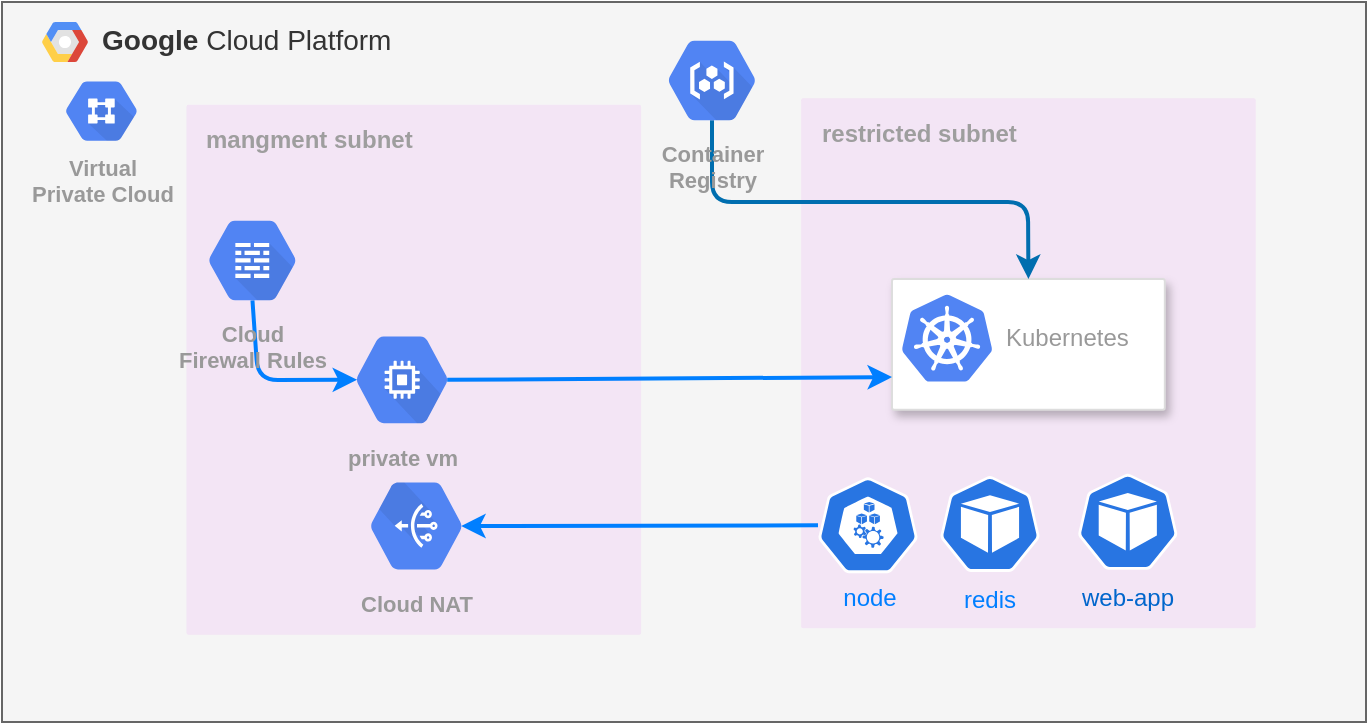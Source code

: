 <mxfile>
    <diagram id="JFRIV0jbxDKy48W-Hz-H" name="Page-1">
        <mxGraphModel dx="1399" dy="409" grid="1" gridSize="10" guides="1" tooltips="1" connect="1" arrows="1" fold="1" page="1" pageScale="1" pageWidth="850" pageHeight="1100" math="0" shadow="0">
            <root>
                <mxCell id="0"/>
                <mxCell id="1" parent="0"/>
                <mxCell id="31" value="&lt;b&gt;Google &lt;/b&gt;Cloud Platform" style="shadow=0;fontSize=14;align=left;spacing=10;9E9E9E;verticalAlign=top;spacingTop=-4;fontStyle=0;spacingLeft=40;html=1;fillColor=#f5f5f5;fontColor=#333333;strokeColor=#666666;" parent="1" vertex="1">
                    <mxGeometry x="-278" y="88" width="682" height="360" as="geometry"/>
                </mxCell>
                <mxCell id="32" value="" style="shape=mxgraph.gcp2.google_cloud_platform;fillColor=#F6F6F6;strokeColor=none;shadow=0;gradientColor=none;" parent="31" vertex="1">
                    <mxGeometry width="23" height="20" relative="1" as="geometry">
                        <mxPoint x="20" y="10" as="offset"/>
                    </mxGeometry>
                </mxCell>
                <mxCell id="79" value="&lt;b&gt;mangment subnet&lt;/b&gt;" style="sketch=0;points=[[0,0,0],[0.25,0,0],[0.5,0,0],[0.75,0,0],[1,0,0],[1,0.25,0],[1,0.5,0],[1,0.75,0],[1,1,0],[0.75,1,0],[0.5,1,0],[0.25,1,0],[0,1,0],[0,0.75,0],[0,0.5,0],[0,0.25,0]];rounded=1;absoluteArcSize=1;arcSize=2;html=1;strokeColor=none;gradientColor=none;shadow=0;dashed=0;fontSize=12;fontColor=#9E9E9E;align=left;verticalAlign=top;spacing=10;spacingTop=-4;fillColor=#F3E5F5;" parent="31" vertex="1">
                    <mxGeometry x="92.232" y="51.425" width="227.333" height="264.938" as="geometry"/>
                </mxCell>
                <mxCell id="85" value="&lt;b&gt;restricted subnet&lt;/b&gt;" style="sketch=0;points=[[0,0,0],[0.25,0,0],[0.5,0,0],[0.75,0,0],[1,0,0],[1,0.25,0],[1,0.5,0],[1,0.75,0],[1,1,0],[0.75,1,0],[0.5,1,0],[0.25,1,0],[0,1,0],[0,0.75,0],[0,0.5,0],[0,0.25,0]];rounded=1;absoluteArcSize=1;arcSize=2;html=1;strokeColor=none;gradientColor=none;shadow=0;dashed=0;fontSize=12;fontColor=#9E9E9E;align=left;verticalAlign=top;spacing=10;spacingTop=-4;fillColor=#F3E5F5;" parent="31" vertex="1">
                    <mxGeometry x="399.54" y="48.153" width="227.333" height="264.938" as="geometry"/>
                </mxCell>
                <mxCell id="88" value="Virtual&#10;Private Cloud" style="sketch=0;html=1;fillColor=#5184F3;strokeColor=none;verticalAlign=top;labelPosition=center;verticalLabelPosition=bottom;align=center;spacingTop=-6;fontSize=11;fontStyle=1;fontColor=#999999;shape=mxgraph.gcp2.hexIcon;prIcon=virtual_private_cloud" parent="31" vertex="1">
                    <mxGeometry x="22.689" y="32.727" width="54.13" height="43.636" as="geometry"/>
                </mxCell>
                <mxCell id="118" style="edgeStyle=none;html=1;entryX=0.175;entryY=0.5;entryDx=0;entryDy=0;entryPerimeter=0;strokeColor=#007FFF;strokeWidth=2;" edge="1" parent="31" source="116" target="91">
                    <mxGeometry relative="1" as="geometry">
                        <mxPoint x="334.114" y="264.62" as="sourcePoint"/>
                    </mxGeometry>
                </mxCell>
                <mxCell id="91" value="Cloud NAT" style="sketch=0;html=1;fillColor=#5184F3;strokeColor=none;verticalAlign=top;labelPosition=center;verticalLabelPosition=bottom;align=center;spacingTop=-6;fontSize=11;fontStyle=1;fontColor=#999999;shape=mxgraph.gcp2.hexIcon;prIcon=cloud_nat;direction=west;" parent="31" vertex="1">
                    <mxGeometry x="172.452" y="230.091" width="69.249" height="63.818" as="geometry"/>
                </mxCell>
                <mxCell id="95" value="" style="strokeColor=#dddddd;shadow=1;strokeWidth=1;rounded=1;absoluteArcSize=1;arcSize=2;" parent="31" vertex="1">
                    <mxGeometry x="445.01" y="138.455" width="136.4" height="65.455" as="geometry"/>
                </mxCell>
                <mxCell id="96" value="Kubernetes" style="sketch=0;dashed=0;connectable=0;html=1;fillColor=#5184F3;strokeColor=none;shape=mxgraph.gcp2.kubernetes_logo;part=1;labelPosition=right;verticalLabelPosition=middle;align=left;verticalAlign=middle;spacingLeft=5;fontColor=#999999;fontSize=12;" parent="95" vertex="1">
                    <mxGeometry width="45" height="43.65" relative="1" as="geometry">
                        <mxPoint x="5" y="7.675" as="offset"/>
                    </mxGeometry>
                </mxCell>
                <mxCell id="100" style="edgeStyle=none;html=1;exitX=0.5;exitY=0.84;exitDx=0;exitDy=0;exitPerimeter=0;entryX=0.5;entryY=0;entryDx=0;entryDy=0;strokeWidth=2;fillColor=#1ba1e2;strokeColor=#006EAF;" parent="31" source="99" target="95" edge="1">
                    <mxGeometry relative="1" as="geometry">
                        <Array as="points">
                            <mxPoint x="355" y="100"/>
                            <mxPoint x="513" y="100"/>
                        </Array>
                    </mxGeometry>
                </mxCell>
                <mxCell id="99" value="Container&#10;Registry" style="sketch=0;html=1;fillColor=#5184F3;strokeColor=none;verticalAlign=top;labelPosition=center;verticalLabelPosition=bottom;align=center;spacingTop=-6;fontSize=11;fontStyle=1;fontColor=#999999;shape=mxgraph.gcp2.hexIcon;prIcon=container_registry" parent="31" vertex="1">
                    <mxGeometry x="322" y="10" width="66" height="58.5" as="geometry"/>
                </mxCell>
                <mxCell id="103" value="" style="group;" parent="31" vertex="1" connectable="0">
                    <mxGeometry x="464" y="237.0" width="60" height="77.18" as="geometry"/>
                </mxCell>
                <mxCell id="101" value="" style="sketch=0;html=1;dashed=0;whitespace=wrap;fillColor=#2875E2;strokeColor=#ffffff;points=[[0.005,0.63,0],[0.1,0.2,0],[0.9,0.2,0],[0.5,0,0],[0.995,0.63,0],[0.72,0.99,0],[0.5,1,0],[0.28,0.99,0]];shape=mxgraph.kubernetes.icon;prIcon=pod" parent="103" vertex="1">
                    <mxGeometry x="5" width="50" height="48" as="geometry"/>
                </mxCell>
                <mxCell id="102" value="&lt;font color=&quot;#007fff&quot;&gt;redis&lt;/font&gt;" style="text;html=1;align=center;verticalAlign=middle;whiteSpace=wrap;rounded=0;" parent="103" vertex="1">
                    <mxGeometry y="47.18" width="60" height="30" as="geometry"/>
                </mxCell>
                <mxCell id="104" value="" style="group;" parent="31" vertex="1" connectable="0">
                    <mxGeometry x="531" y="235.91" width="63.79" height="77.18" as="geometry"/>
                </mxCell>
                <mxCell id="105" value="" style="sketch=0;html=1;dashed=0;whitespace=wrap;fillColor=#2875E2;strokeColor=#ffffff;points=[[0.005,0.63,0],[0.1,0.2,0],[0.9,0.2,0],[0.5,0,0],[0.995,0.63,0],[0.72,0.99,0],[0.5,1,0],[0.28,0.99,0]];shape=mxgraph.kubernetes.icon;prIcon=pod" parent="104" vertex="1">
                    <mxGeometry x="5.316" width="53.158" height="48.0" as="geometry"/>
                </mxCell>
                <mxCell id="106" value="&lt;font color=&quot;#0066cc&quot;&gt;web-app&lt;/font&gt;" style="text;html=1;strokeColor=none;fillColor=none;align=center;verticalAlign=middle;whiteSpace=wrap;rounded=0;" parent="104" vertex="1">
                    <mxGeometry y="47.18" width="63.79" height="30.0" as="geometry"/>
                </mxCell>
                <mxCell id="112" style="edgeStyle=none;html=1;exitX=0.825;exitY=0.5;exitDx=0;exitDy=0;exitPerimeter=0;entryX=0;entryY=0.75;entryDx=0;entryDy=0;fontColor=#0066CC;strokeColor=#007FFF;strokeWidth=2;" parent="31" source="89" target="95" edge="1">
                    <mxGeometry relative="1" as="geometry">
                        <mxPoint x="399.995" y="189.085" as="targetPoint"/>
                    </mxGeometry>
                </mxCell>
                <mxCell id="89" value="private vm&lt;br&gt;" style="sketch=0;html=1;fillColor=#5184F3;strokeColor=none;verticalAlign=top;labelPosition=center;verticalLabelPosition=bottom;align=center;spacingTop=-6;fontSize=11;fontStyle=1;fontColor=#999999;shape=mxgraph.gcp2.hexIcon;prIcon=compute_engine" parent="31" vertex="1">
                    <mxGeometry x="165.457" y="157.0" width="69.249" height="63.818" as="geometry"/>
                </mxCell>
                <mxCell id="111" style="edgeStyle=none;html=1;exitX=0.5;exitY=0.84;exitDx=0;exitDy=0;exitPerimeter=0;entryX=0.175;entryY=0.5;entryDx=0;entryDy=0;entryPerimeter=0;fontColor=#0066CC;strokeColor=#007FFF;strokeWidth=2;" parent="31" source="108" target="89" edge="1">
                    <mxGeometry relative="1" as="geometry">
                        <Array as="points">
                            <mxPoint x="128" y="189"/>
                        </Array>
                    </mxGeometry>
                </mxCell>
                <mxCell id="108" value="Cloud&#10;Firewall Rules" style="sketch=0;html=1;fillColor=#5184F3;strokeColor=none;verticalAlign=top;labelPosition=center;verticalLabelPosition=bottom;align=center;spacingTop=-6;fontSize=11;fontStyle=1;fontColor=#999999;shape=mxgraph.gcp2.hexIcon;prIcon=cloud_firewall_rules" parent="31" vertex="1">
                    <mxGeometry x="92.23" y="100.0" width="66" height="58.5" as="geometry"/>
                </mxCell>
                <mxCell id="116" value="" style="sketch=0;html=1;dashed=0;whitespace=wrap;fillColor=#2875E2;strokeColor=#ffffff;points=[[0.005,0.63,0],[0.1,0.2,0],[0.9,0.2,0],[0.5,0,0],[0.995,0.63,0],[0.72,0.99,0],[0.5,1,0],[0.28,0.99,0]];shape=mxgraph.kubernetes.icon;prIcon=node" vertex="1" parent="31">
                    <mxGeometry x="408" y="237.62" width="50" height="48" as="geometry"/>
                </mxCell>
                <mxCell id="120" value="&lt;font color=&quot;#007fff&quot;&gt;node&lt;/font&gt;" style="text;html=1;strokeColor=none;fillColor=none;align=center;verticalAlign=middle;whiteSpace=wrap;rounded=0;" vertex="1" parent="31">
                    <mxGeometry x="404" y="283.09" width="60" height="30" as="geometry"/>
                </mxCell>
            </root>
        </mxGraphModel>
    </diagram>
</mxfile>